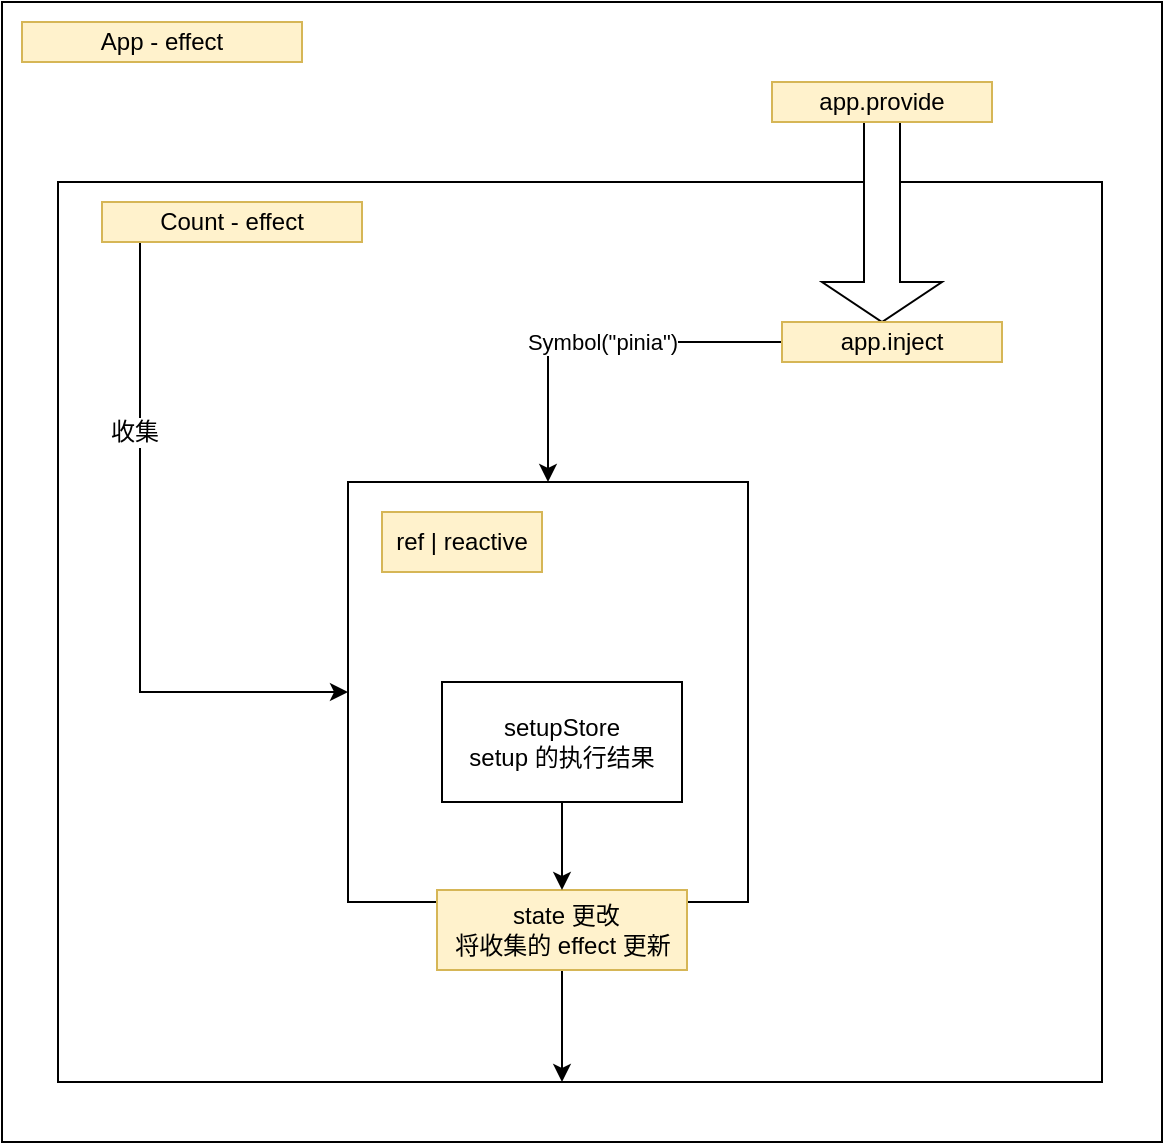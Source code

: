 <mxfile version="12.2.4" pages="1"><diagram id="GL_Awol8enzlcks8zdVy" name="Page-1"><mxGraphModel dx="940" dy="842" grid="1" gridSize="10" guides="1" tooltips="1" connect="1" arrows="1" fold="1" page="1" pageScale="1" pageWidth="827" pageHeight="1169" math="0" shadow="0"><root><mxCell id="0"/><mxCell id="1" parent="0"/><mxCell id="2" value="" style="rounded=0;whiteSpace=wrap;html=1;" parent="1" vertex="1"><mxGeometry x="140" y="100" width="580" height="570" as="geometry"/></mxCell><mxCell id="3" value="App - effect" style="text;html=1;strokeColor=#d6b656;fillColor=#fff2cc;align=center;verticalAlign=middle;whiteSpace=wrap;rounded=0;" parent="1" vertex="1"><mxGeometry x="150" y="110" width="140" height="20" as="geometry"/></mxCell><mxCell id="4" value="" style="rounded=0;whiteSpace=wrap;html=1;" parent="1" vertex="1"><mxGeometry x="168" y="190" width="522" height="450" as="geometry"/></mxCell><mxCell id="17" style="edgeStyle=orthogonalEdgeStyle;rounded=0;orthogonalLoop=1;jettySize=auto;html=1;entryX=0;entryY=0.5;entryDx=0;entryDy=0;" parent="1" source="5" target="14" edge="1"><mxGeometry relative="1" as="geometry"><Array as="points"><mxPoint x="209" y="445"/></Array></mxGeometry></mxCell><mxCell id="18" value="收集" style="text;html=1;resizable=0;points=[];align=center;verticalAlign=middle;labelBackgroundColor=#ffffff;" parent="17" vertex="1" connectable="0"><mxGeometry x="-0.422" y="-3" relative="1" as="geometry"><mxPoint as="offset"/></mxGeometry></mxCell><mxCell id="5" value="Count - effect" style="text;html=1;strokeColor=#d6b656;fillColor=#fff2cc;align=center;verticalAlign=middle;whiteSpace=wrap;rounded=0;" parent="1" vertex="1"><mxGeometry x="190" y="200" width="130" height="20" as="geometry"/></mxCell><mxCell id="9" value="" style="shape=singleArrow;direction=south;whiteSpace=wrap;html=1;" parent="1" vertex="1"><mxGeometry x="550" y="160" width="60" height="100" as="geometry"/></mxCell><mxCell id="10" value="app.provide" style="text;html=1;strokeColor=#d6b656;fillColor=#fff2cc;align=center;verticalAlign=middle;whiteSpace=wrap;rounded=0;" parent="1" vertex="1"><mxGeometry x="525" y="140" width="110" height="20" as="geometry"/></mxCell><mxCell id="16" value="Symbol(&quot;pinia&quot;)" style="edgeStyle=orthogonalEdgeStyle;rounded=0;orthogonalLoop=1;jettySize=auto;html=1;" parent="1" source="12" target="14" edge="1"><mxGeometry x="-0.037" relative="1" as="geometry"><mxPoint as="offset"/></mxGeometry></mxCell><mxCell id="12" value="app.inject" style="text;html=1;strokeColor=#d6b656;fillColor=#fff2cc;align=center;verticalAlign=middle;whiteSpace=wrap;rounded=0;" parent="1" vertex="1"><mxGeometry x="530" y="260" width="110" height="20" as="geometry"/></mxCell><mxCell id="14" value="" style="rounded=0;whiteSpace=wrap;html=1;" parent="1" vertex="1"><mxGeometry x="313" y="340" width="200" height="210" as="geometry"/></mxCell><mxCell id="21" style="edgeStyle=orthogonalEdgeStyle;rounded=0;orthogonalLoop=1;jettySize=auto;html=1;" parent="1" source="22" target="4" edge="1"><mxGeometry relative="1" as="geometry"><Array as="points"><mxPoint x="400" y="530"/><mxPoint x="400" y="530"/></Array></mxGeometry></mxCell><mxCell id="13" value="setupStore&lt;br&gt;setup 的执行结果" style="rounded=0;whiteSpace=wrap;html=1;" parent="1" vertex="1"><mxGeometry x="360" y="440" width="120" height="60" as="geometry"/></mxCell><mxCell id="15" value="ref | reactive" style="text;html=1;strokeColor=#d6b656;fillColor=#fff2cc;align=center;verticalAlign=middle;whiteSpace=wrap;rounded=0;" parent="1" vertex="1"><mxGeometry x="330" y="355" width="80" height="30" as="geometry"/></mxCell><mxCell id="22" value="&amp;nbsp;state 更改&lt;br&gt;将收集的 effect 更新" style="text;html=1;strokeColor=#d6b656;fillColor=#fff2cc;align=center;verticalAlign=middle;whiteSpace=wrap;rounded=0;" parent="1" vertex="1"><mxGeometry x="357.5" y="544" width="125" height="40" as="geometry"/></mxCell><mxCell id="23" style="edgeStyle=orthogonalEdgeStyle;rounded=0;orthogonalLoop=1;jettySize=auto;html=1;" parent="1" source="13" target="22" edge="1"><mxGeometry relative="1" as="geometry"><mxPoint x="420" y="500" as="sourcePoint"/><mxPoint x="420" y="640" as="targetPoint"/><Array as="points"/></mxGeometry></mxCell></root></mxGraphModel></diagram></mxfile>
